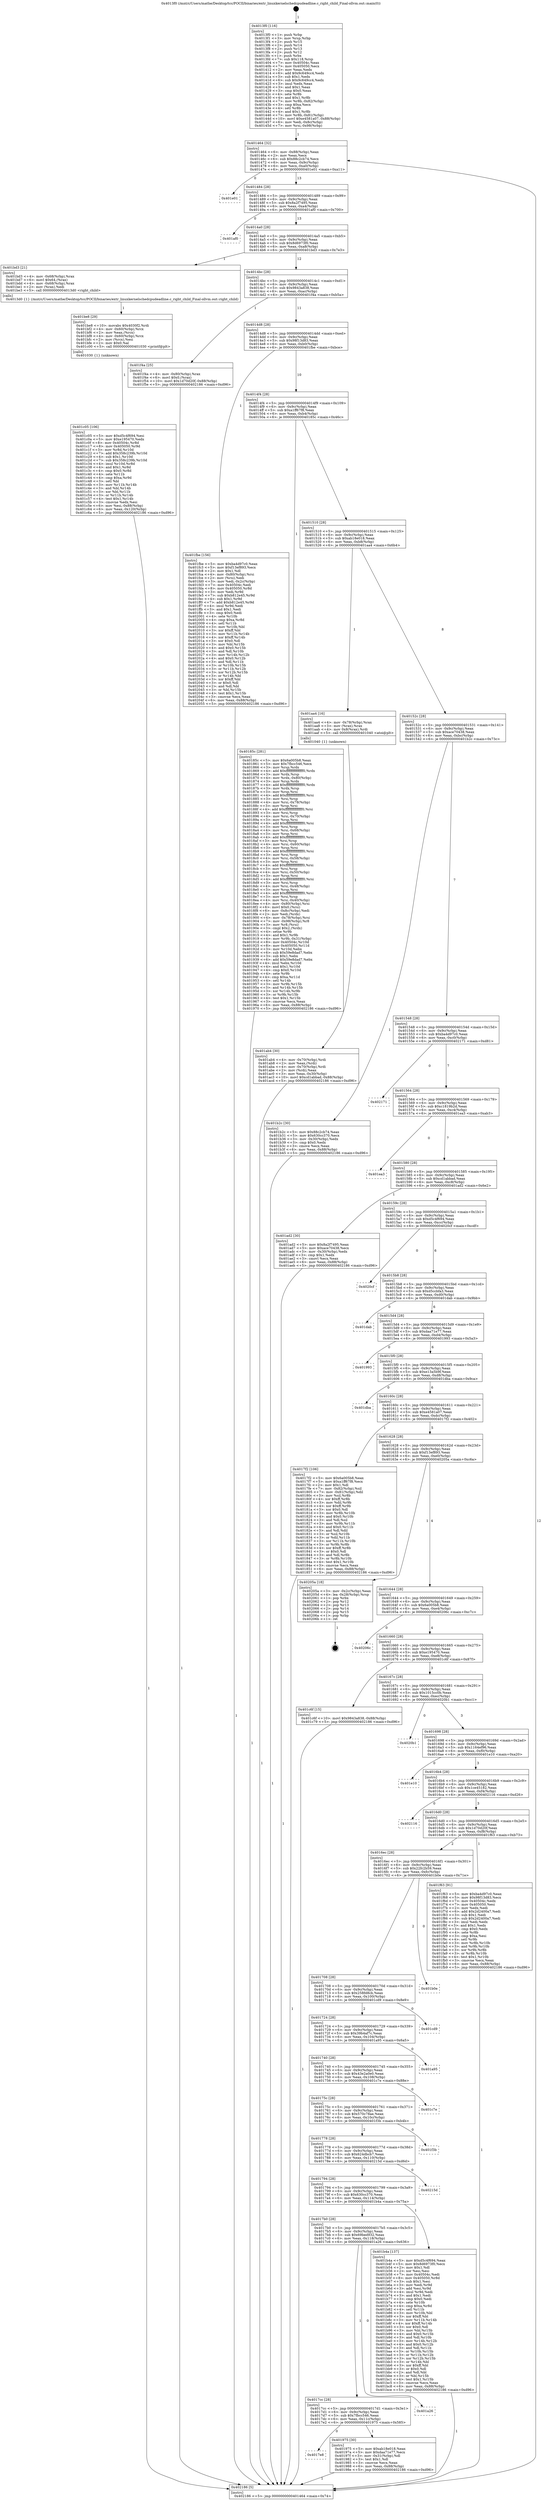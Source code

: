 digraph "0x4013f0" {
  label = "0x4013f0 (/mnt/c/Users/mathe/Desktop/tcc/POCII/binaries/extr_linuxkernelschedcpudeadline.c_right_child_Final-ollvm.out::main(0))"
  labelloc = "t"
  node[shape=record]

  Entry [label="",width=0.3,height=0.3,shape=circle,fillcolor=black,style=filled]
  "0x401464" [label="{
     0x401464 [32]\l
     | [instrs]\l
     &nbsp;&nbsp;0x401464 \<+6\>: mov -0x88(%rbp),%eax\l
     &nbsp;&nbsp;0x40146a \<+2\>: mov %eax,%ecx\l
     &nbsp;&nbsp;0x40146c \<+6\>: sub $0x88c2cb74,%ecx\l
     &nbsp;&nbsp;0x401472 \<+6\>: mov %eax,-0x9c(%rbp)\l
     &nbsp;&nbsp;0x401478 \<+6\>: mov %ecx,-0xa0(%rbp)\l
     &nbsp;&nbsp;0x40147e \<+6\>: je 0000000000401e01 \<main+0xa11\>\l
  }"]
  "0x401e01" [label="{
     0x401e01\l
  }", style=dashed]
  "0x401484" [label="{
     0x401484 [28]\l
     | [instrs]\l
     &nbsp;&nbsp;0x401484 \<+5\>: jmp 0000000000401489 \<main+0x99\>\l
     &nbsp;&nbsp;0x401489 \<+6\>: mov -0x9c(%rbp),%eax\l
     &nbsp;&nbsp;0x40148f \<+5\>: sub $0x8a2f7495,%eax\l
     &nbsp;&nbsp;0x401494 \<+6\>: mov %eax,-0xa4(%rbp)\l
     &nbsp;&nbsp;0x40149a \<+6\>: je 0000000000401af0 \<main+0x700\>\l
  }"]
  Exit [label="",width=0.3,height=0.3,shape=circle,fillcolor=black,style=filled,peripheries=2]
  "0x401af0" [label="{
     0x401af0\l
  }", style=dashed]
  "0x4014a0" [label="{
     0x4014a0 [28]\l
     | [instrs]\l
     &nbsp;&nbsp;0x4014a0 \<+5\>: jmp 00000000004014a5 \<main+0xb5\>\l
     &nbsp;&nbsp;0x4014a5 \<+6\>: mov -0x9c(%rbp),%eax\l
     &nbsp;&nbsp;0x4014ab \<+5\>: sub $0x8d6973f0,%eax\l
     &nbsp;&nbsp;0x4014b0 \<+6\>: mov %eax,-0xa8(%rbp)\l
     &nbsp;&nbsp;0x4014b6 \<+6\>: je 0000000000401bd3 \<main+0x7e3\>\l
  }"]
  "0x401c05" [label="{
     0x401c05 [106]\l
     | [instrs]\l
     &nbsp;&nbsp;0x401c05 \<+5\>: mov $0xd5c4f694,%esi\l
     &nbsp;&nbsp;0x401c0a \<+5\>: mov $0xe195470,%edx\l
     &nbsp;&nbsp;0x401c0f \<+8\>: mov 0x40504c,%r8d\l
     &nbsp;&nbsp;0x401c17 \<+8\>: mov 0x405050,%r9d\l
     &nbsp;&nbsp;0x401c1f \<+3\>: mov %r8d,%r10d\l
     &nbsp;&nbsp;0x401c22 \<+7\>: add $0x358c239b,%r10d\l
     &nbsp;&nbsp;0x401c29 \<+4\>: sub $0x1,%r10d\l
     &nbsp;&nbsp;0x401c2d \<+7\>: sub $0x358c239b,%r10d\l
     &nbsp;&nbsp;0x401c34 \<+4\>: imul %r10d,%r8d\l
     &nbsp;&nbsp;0x401c38 \<+4\>: and $0x1,%r8d\l
     &nbsp;&nbsp;0x401c3c \<+4\>: cmp $0x0,%r8d\l
     &nbsp;&nbsp;0x401c40 \<+4\>: sete %r11b\l
     &nbsp;&nbsp;0x401c44 \<+4\>: cmp $0xa,%r9d\l
     &nbsp;&nbsp;0x401c48 \<+3\>: setl %bl\l
     &nbsp;&nbsp;0x401c4b \<+3\>: mov %r11b,%r14b\l
     &nbsp;&nbsp;0x401c4e \<+3\>: and %bl,%r14b\l
     &nbsp;&nbsp;0x401c51 \<+3\>: xor %bl,%r11b\l
     &nbsp;&nbsp;0x401c54 \<+3\>: or %r11b,%r14b\l
     &nbsp;&nbsp;0x401c57 \<+4\>: test $0x1,%r14b\l
     &nbsp;&nbsp;0x401c5b \<+3\>: cmovne %edx,%esi\l
     &nbsp;&nbsp;0x401c5e \<+6\>: mov %esi,-0x88(%rbp)\l
     &nbsp;&nbsp;0x401c64 \<+6\>: mov %eax,-0x120(%rbp)\l
     &nbsp;&nbsp;0x401c6a \<+5\>: jmp 0000000000402186 \<main+0xd96\>\l
  }"]
  "0x401bd3" [label="{
     0x401bd3 [21]\l
     | [instrs]\l
     &nbsp;&nbsp;0x401bd3 \<+4\>: mov -0x68(%rbp),%rax\l
     &nbsp;&nbsp;0x401bd7 \<+6\>: movl $0x64,(%rax)\l
     &nbsp;&nbsp;0x401bdd \<+4\>: mov -0x68(%rbp),%rax\l
     &nbsp;&nbsp;0x401be1 \<+2\>: mov (%rax),%edi\l
     &nbsp;&nbsp;0x401be3 \<+5\>: call 00000000004013d0 \<right_child\>\l
     | [calls]\l
     &nbsp;&nbsp;0x4013d0 \{1\} (/mnt/c/Users/mathe/Desktop/tcc/POCII/binaries/extr_linuxkernelschedcpudeadline.c_right_child_Final-ollvm.out::right_child)\l
  }"]
  "0x4014bc" [label="{
     0x4014bc [28]\l
     | [instrs]\l
     &nbsp;&nbsp;0x4014bc \<+5\>: jmp 00000000004014c1 \<main+0xd1\>\l
     &nbsp;&nbsp;0x4014c1 \<+6\>: mov -0x9c(%rbp),%eax\l
     &nbsp;&nbsp;0x4014c7 \<+5\>: sub $0x9843a838,%eax\l
     &nbsp;&nbsp;0x4014cc \<+6\>: mov %eax,-0xac(%rbp)\l
     &nbsp;&nbsp;0x4014d2 \<+6\>: je 0000000000401f4a \<main+0xb5a\>\l
  }"]
  "0x401be8" [label="{
     0x401be8 [29]\l
     | [instrs]\l
     &nbsp;&nbsp;0x401be8 \<+10\>: movabs $0x4030f2,%rdi\l
     &nbsp;&nbsp;0x401bf2 \<+4\>: mov -0x60(%rbp),%rcx\l
     &nbsp;&nbsp;0x401bf6 \<+2\>: mov %eax,(%rcx)\l
     &nbsp;&nbsp;0x401bf8 \<+4\>: mov -0x60(%rbp),%rcx\l
     &nbsp;&nbsp;0x401bfc \<+2\>: mov (%rcx),%esi\l
     &nbsp;&nbsp;0x401bfe \<+2\>: mov $0x0,%al\l
     &nbsp;&nbsp;0x401c00 \<+5\>: call 0000000000401030 \<printf@plt\>\l
     | [calls]\l
     &nbsp;&nbsp;0x401030 \{1\} (unknown)\l
  }"]
  "0x401f4a" [label="{
     0x401f4a [25]\l
     | [instrs]\l
     &nbsp;&nbsp;0x401f4a \<+4\>: mov -0x80(%rbp),%rax\l
     &nbsp;&nbsp;0x401f4e \<+6\>: movl $0x0,(%rax)\l
     &nbsp;&nbsp;0x401f54 \<+10\>: movl $0x1d70d20f,-0x88(%rbp)\l
     &nbsp;&nbsp;0x401f5e \<+5\>: jmp 0000000000402186 \<main+0xd96\>\l
  }"]
  "0x4014d8" [label="{
     0x4014d8 [28]\l
     | [instrs]\l
     &nbsp;&nbsp;0x4014d8 \<+5\>: jmp 00000000004014dd \<main+0xed\>\l
     &nbsp;&nbsp;0x4014dd \<+6\>: mov -0x9c(%rbp),%eax\l
     &nbsp;&nbsp;0x4014e3 \<+5\>: sub $0x98f13d83,%eax\l
     &nbsp;&nbsp;0x4014e8 \<+6\>: mov %eax,-0xb0(%rbp)\l
     &nbsp;&nbsp;0x4014ee \<+6\>: je 0000000000401fbe \<main+0xbce\>\l
  }"]
  "0x401ab4" [label="{
     0x401ab4 [30]\l
     | [instrs]\l
     &nbsp;&nbsp;0x401ab4 \<+4\>: mov -0x70(%rbp),%rdi\l
     &nbsp;&nbsp;0x401ab8 \<+2\>: mov %eax,(%rdi)\l
     &nbsp;&nbsp;0x401aba \<+4\>: mov -0x70(%rbp),%rdi\l
     &nbsp;&nbsp;0x401abe \<+2\>: mov (%rdi),%eax\l
     &nbsp;&nbsp;0x401ac0 \<+3\>: mov %eax,-0x30(%rbp)\l
     &nbsp;&nbsp;0x401ac3 \<+10\>: movl $0xcd1abbad,-0x88(%rbp)\l
     &nbsp;&nbsp;0x401acd \<+5\>: jmp 0000000000402186 \<main+0xd96\>\l
  }"]
  "0x401fbe" [label="{
     0x401fbe [156]\l
     | [instrs]\l
     &nbsp;&nbsp;0x401fbe \<+5\>: mov $0xba4d97c0,%eax\l
     &nbsp;&nbsp;0x401fc3 \<+5\>: mov $0xf13ef893,%ecx\l
     &nbsp;&nbsp;0x401fc8 \<+2\>: mov $0x1,%dl\l
     &nbsp;&nbsp;0x401fca \<+4\>: mov -0x80(%rbp),%rsi\l
     &nbsp;&nbsp;0x401fce \<+2\>: mov (%rsi),%edi\l
     &nbsp;&nbsp;0x401fd0 \<+3\>: mov %edi,-0x2c(%rbp)\l
     &nbsp;&nbsp;0x401fd3 \<+7\>: mov 0x40504c,%edi\l
     &nbsp;&nbsp;0x401fda \<+8\>: mov 0x405050,%r8d\l
     &nbsp;&nbsp;0x401fe2 \<+3\>: mov %edi,%r9d\l
     &nbsp;&nbsp;0x401fe5 \<+7\>: sub $0xb812e45,%r9d\l
     &nbsp;&nbsp;0x401fec \<+4\>: sub $0x1,%r9d\l
     &nbsp;&nbsp;0x401ff0 \<+7\>: add $0xb812e45,%r9d\l
     &nbsp;&nbsp;0x401ff7 \<+4\>: imul %r9d,%edi\l
     &nbsp;&nbsp;0x401ffb \<+3\>: and $0x1,%edi\l
     &nbsp;&nbsp;0x401ffe \<+3\>: cmp $0x0,%edi\l
     &nbsp;&nbsp;0x402001 \<+4\>: sete %r10b\l
     &nbsp;&nbsp;0x402005 \<+4\>: cmp $0xa,%r8d\l
     &nbsp;&nbsp;0x402009 \<+4\>: setl %r11b\l
     &nbsp;&nbsp;0x40200d \<+3\>: mov %r10b,%bl\l
     &nbsp;&nbsp;0x402010 \<+3\>: xor $0xff,%bl\l
     &nbsp;&nbsp;0x402013 \<+3\>: mov %r11b,%r14b\l
     &nbsp;&nbsp;0x402016 \<+4\>: xor $0xff,%r14b\l
     &nbsp;&nbsp;0x40201a \<+3\>: xor $0x0,%dl\l
     &nbsp;&nbsp;0x40201d \<+3\>: mov %bl,%r15b\l
     &nbsp;&nbsp;0x402020 \<+4\>: and $0x0,%r15b\l
     &nbsp;&nbsp;0x402024 \<+3\>: and %dl,%r10b\l
     &nbsp;&nbsp;0x402027 \<+3\>: mov %r14b,%r12b\l
     &nbsp;&nbsp;0x40202a \<+4\>: and $0x0,%r12b\l
     &nbsp;&nbsp;0x40202e \<+3\>: and %dl,%r11b\l
     &nbsp;&nbsp;0x402031 \<+3\>: or %r10b,%r15b\l
     &nbsp;&nbsp;0x402034 \<+3\>: or %r11b,%r12b\l
     &nbsp;&nbsp;0x402037 \<+3\>: xor %r12b,%r15b\l
     &nbsp;&nbsp;0x40203a \<+3\>: or %r14b,%bl\l
     &nbsp;&nbsp;0x40203d \<+3\>: xor $0xff,%bl\l
     &nbsp;&nbsp;0x402040 \<+3\>: or $0x0,%dl\l
     &nbsp;&nbsp;0x402043 \<+2\>: and %dl,%bl\l
     &nbsp;&nbsp;0x402045 \<+3\>: or %bl,%r15b\l
     &nbsp;&nbsp;0x402048 \<+4\>: test $0x1,%r15b\l
     &nbsp;&nbsp;0x40204c \<+3\>: cmovne %ecx,%eax\l
     &nbsp;&nbsp;0x40204f \<+6\>: mov %eax,-0x88(%rbp)\l
     &nbsp;&nbsp;0x402055 \<+5\>: jmp 0000000000402186 \<main+0xd96\>\l
  }"]
  "0x4014f4" [label="{
     0x4014f4 [28]\l
     | [instrs]\l
     &nbsp;&nbsp;0x4014f4 \<+5\>: jmp 00000000004014f9 \<main+0x109\>\l
     &nbsp;&nbsp;0x4014f9 \<+6\>: mov -0x9c(%rbp),%eax\l
     &nbsp;&nbsp;0x4014ff \<+5\>: sub $0xa1ff67f8,%eax\l
     &nbsp;&nbsp;0x401504 \<+6\>: mov %eax,-0xb4(%rbp)\l
     &nbsp;&nbsp;0x40150a \<+6\>: je 000000000040185c \<main+0x46c\>\l
  }"]
  "0x4017e8" [label="{
     0x4017e8\l
  }", style=dashed]
  "0x40185c" [label="{
     0x40185c [281]\l
     | [instrs]\l
     &nbsp;&nbsp;0x40185c \<+5\>: mov $0x6a005b8,%eax\l
     &nbsp;&nbsp;0x401861 \<+5\>: mov $0x7fbcc546,%ecx\l
     &nbsp;&nbsp;0x401866 \<+3\>: mov %rsp,%rdx\l
     &nbsp;&nbsp;0x401869 \<+4\>: add $0xfffffffffffffff0,%rdx\l
     &nbsp;&nbsp;0x40186d \<+3\>: mov %rdx,%rsp\l
     &nbsp;&nbsp;0x401870 \<+4\>: mov %rdx,-0x80(%rbp)\l
     &nbsp;&nbsp;0x401874 \<+3\>: mov %rsp,%rdx\l
     &nbsp;&nbsp;0x401877 \<+4\>: add $0xfffffffffffffff0,%rdx\l
     &nbsp;&nbsp;0x40187b \<+3\>: mov %rdx,%rsp\l
     &nbsp;&nbsp;0x40187e \<+3\>: mov %rsp,%rsi\l
     &nbsp;&nbsp;0x401881 \<+4\>: add $0xfffffffffffffff0,%rsi\l
     &nbsp;&nbsp;0x401885 \<+3\>: mov %rsi,%rsp\l
     &nbsp;&nbsp;0x401888 \<+4\>: mov %rsi,-0x78(%rbp)\l
     &nbsp;&nbsp;0x40188c \<+3\>: mov %rsp,%rsi\l
     &nbsp;&nbsp;0x40188f \<+4\>: add $0xfffffffffffffff0,%rsi\l
     &nbsp;&nbsp;0x401893 \<+3\>: mov %rsi,%rsp\l
     &nbsp;&nbsp;0x401896 \<+4\>: mov %rsi,-0x70(%rbp)\l
     &nbsp;&nbsp;0x40189a \<+3\>: mov %rsp,%rsi\l
     &nbsp;&nbsp;0x40189d \<+4\>: add $0xfffffffffffffff0,%rsi\l
     &nbsp;&nbsp;0x4018a1 \<+3\>: mov %rsi,%rsp\l
     &nbsp;&nbsp;0x4018a4 \<+4\>: mov %rsi,-0x68(%rbp)\l
     &nbsp;&nbsp;0x4018a8 \<+3\>: mov %rsp,%rsi\l
     &nbsp;&nbsp;0x4018ab \<+4\>: add $0xfffffffffffffff0,%rsi\l
     &nbsp;&nbsp;0x4018af \<+3\>: mov %rsi,%rsp\l
     &nbsp;&nbsp;0x4018b2 \<+4\>: mov %rsi,-0x60(%rbp)\l
     &nbsp;&nbsp;0x4018b6 \<+3\>: mov %rsp,%rsi\l
     &nbsp;&nbsp;0x4018b9 \<+4\>: add $0xfffffffffffffff0,%rsi\l
     &nbsp;&nbsp;0x4018bd \<+3\>: mov %rsi,%rsp\l
     &nbsp;&nbsp;0x4018c0 \<+4\>: mov %rsi,-0x58(%rbp)\l
     &nbsp;&nbsp;0x4018c4 \<+3\>: mov %rsp,%rsi\l
     &nbsp;&nbsp;0x4018c7 \<+4\>: add $0xfffffffffffffff0,%rsi\l
     &nbsp;&nbsp;0x4018cb \<+3\>: mov %rsi,%rsp\l
     &nbsp;&nbsp;0x4018ce \<+4\>: mov %rsi,-0x50(%rbp)\l
     &nbsp;&nbsp;0x4018d2 \<+3\>: mov %rsp,%rsi\l
     &nbsp;&nbsp;0x4018d5 \<+4\>: add $0xfffffffffffffff0,%rsi\l
     &nbsp;&nbsp;0x4018d9 \<+3\>: mov %rsi,%rsp\l
     &nbsp;&nbsp;0x4018dc \<+4\>: mov %rsi,-0x48(%rbp)\l
     &nbsp;&nbsp;0x4018e0 \<+3\>: mov %rsp,%rsi\l
     &nbsp;&nbsp;0x4018e3 \<+4\>: add $0xfffffffffffffff0,%rsi\l
     &nbsp;&nbsp;0x4018e7 \<+3\>: mov %rsi,%rsp\l
     &nbsp;&nbsp;0x4018ea \<+4\>: mov %rsi,-0x40(%rbp)\l
     &nbsp;&nbsp;0x4018ee \<+4\>: mov -0x80(%rbp),%rsi\l
     &nbsp;&nbsp;0x4018f2 \<+6\>: movl $0x0,(%rsi)\l
     &nbsp;&nbsp;0x4018f8 \<+6\>: mov -0x8c(%rbp),%edi\l
     &nbsp;&nbsp;0x4018fe \<+2\>: mov %edi,(%rdx)\l
     &nbsp;&nbsp;0x401900 \<+4\>: mov -0x78(%rbp),%rsi\l
     &nbsp;&nbsp;0x401904 \<+7\>: mov -0x98(%rbp),%r8\l
     &nbsp;&nbsp;0x40190b \<+3\>: mov %r8,(%rsi)\l
     &nbsp;&nbsp;0x40190e \<+3\>: cmpl $0x2,(%rdx)\l
     &nbsp;&nbsp;0x401911 \<+4\>: setne %r9b\l
     &nbsp;&nbsp;0x401915 \<+4\>: and $0x1,%r9b\l
     &nbsp;&nbsp;0x401919 \<+4\>: mov %r9b,-0x31(%rbp)\l
     &nbsp;&nbsp;0x40191d \<+8\>: mov 0x40504c,%r10d\l
     &nbsp;&nbsp;0x401925 \<+8\>: mov 0x405050,%r11d\l
     &nbsp;&nbsp;0x40192d \<+3\>: mov %r10d,%ebx\l
     &nbsp;&nbsp;0x401930 \<+6\>: sub $0x59e8dad7,%ebx\l
     &nbsp;&nbsp;0x401936 \<+3\>: sub $0x1,%ebx\l
     &nbsp;&nbsp;0x401939 \<+6\>: add $0x59e8dad7,%ebx\l
     &nbsp;&nbsp;0x40193f \<+4\>: imul %ebx,%r10d\l
     &nbsp;&nbsp;0x401943 \<+4\>: and $0x1,%r10d\l
     &nbsp;&nbsp;0x401947 \<+4\>: cmp $0x0,%r10d\l
     &nbsp;&nbsp;0x40194b \<+4\>: sete %r9b\l
     &nbsp;&nbsp;0x40194f \<+4\>: cmp $0xa,%r11d\l
     &nbsp;&nbsp;0x401953 \<+4\>: setl %r14b\l
     &nbsp;&nbsp;0x401957 \<+3\>: mov %r9b,%r15b\l
     &nbsp;&nbsp;0x40195a \<+3\>: and %r14b,%r15b\l
     &nbsp;&nbsp;0x40195d \<+3\>: xor %r14b,%r9b\l
     &nbsp;&nbsp;0x401960 \<+3\>: or %r9b,%r15b\l
     &nbsp;&nbsp;0x401963 \<+4\>: test $0x1,%r15b\l
     &nbsp;&nbsp;0x401967 \<+3\>: cmovne %ecx,%eax\l
     &nbsp;&nbsp;0x40196a \<+6\>: mov %eax,-0x88(%rbp)\l
     &nbsp;&nbsp;0x401970 \<+5\>: jmp 0000000000402186 \<main+0xd96\>\l
  }"]
  "0x401510" [label="{
     0x401510 [28]\l
     | [instrs]\l
     &nbsp;&nbsp;0x401510 \<+5\>: jmp 0000000000401515 \<main+0x125\>\l
     &nbsp;&nbsp;0x401515 \<+6\>: mov -0x9c(%rbp),%eax\l
     &nbsp;&nbsp;0x40151b \<+5\>: sub $0xab18e018,%eax\l
     &nbsp;&nbsp;0x401520 \<+6\>: mov %eax,-0xb8(%rbp)\l
     &nbsp;&nbsp;0x401526 \<+6\>: je 0000000000401aa4 \<main+0x6b4\>\l
  }"]
  "0x401975" [label="{
     0x401975 [30]\l
     | [instrs]\l
     &nbsp;&nbsp;0x401975 \<+5\>: mov $0xab18e018,%eax\l
     &nbsp;&nbsp;0x40197a \<+5\>: mov $0xdaa71e77,%ecx\l
     &nbsp;&nbsp;0x40197f \<+3\>: mov -0x31(%rbp),%dl\l
     &nbsp;&nbsp;0x401982 \<+3\>: test $0x1,%dl\l
     &nbsp;&nbsp;0x401985 \<+3\>: cmovne %ecx,%eax\l
     &nbsp;&nbsp;0x401988 \<+6\>: mov %eax,-0x88(%rbp)\l
     &nbsp;&nbsp;0x40198e \<+5\>: jmp 0000000000402186 \<main+0xd96\>\l
  }"]
  "0x401aa4" [label="{
     0x401aa4 [16]\l
     | [instrs]\l
     &nbsp;&nbsp;0x401aa4 \<+4\>: mov -0x78(%rbp),%rax\l
     &nbsp;&nbsp;0x401aa8 \<+3\>: mov (%rax),%rax\l
     &nbsp;&nbsp;0x401aab \<+4\>: mov 0x8(%rax),%rdi\l
     &nbsp;&nbsp;0x401aaf \<+5\>: call 0000000000401040 \<atoi@plt\>\l
     | [calls]\l
     &nbsp;&nbsp;0x401040 \{1\} (unknown)\l
  }"]
  "0x40152c" [label="{
     0x40152c [28]\l
     | [instrs]\l
     &nbsp;&nbsp;0x40152c \<+5\>: jmp 0000000000401531 \<main+0x141\>\l
     &nbsp;&nbsp;0x401531 \<+6\>: mov -0x9c(%rbp),%eax\l
     &nbsp;&nbsp;0x401537 \<+5\>: sub $0xace70438,%eax\l
     &nbsp;&nbsp;0x40153c \<+6\>: mov %eax,-0xbc(%rbp)\l
     &nbsp;&nbsp;0x401542 \<+6\>: je 0000000000401b2c \<main+0x73c\>\l
  }"]
  "0x4017cc" [label="{
     0x4017cc [28]\l
     | [instrs]\l
     &nbsp;&nbsp;0x4017cc \<+5\>: jmp 00000000004017d1 \<main+0x3e1\>\l
     &nbsp;&nbsp;0x4017d1 \<+6\>: mov -0x9c(%rbp),%eax\l
     &nbsp;&nbsp;0x4017d7 \<+5\>: sub $0x7fbcc546,%eax\l
     &nbsp;&nbsp;0x4017dc \<+6\>: mov %eax,-0x11c(%rbp)\l
     &nbsp;&nbsp;0x4017e2 \<+6\>: je 0000000000401975 \<main+0x585\>\l
  }"]
  "0x401b2c" [label="{
     0x401b2c [30]\l
     | [instrs]\l
     &nbsp;&nbsp;0x401b2c \<+5\>: mov $0x88c2cb74,%eax\l
     &nbsp;&nbsp;0x401b31 \<+5\>: mov $0x630cc370,%ecx\l
     &nbsp;&nbsp;0x401b36 \<+3\>: mov -0x30(%rbp),%edx\l
     &nbsp;&nbsp;0x401b39 \<+3\>: cmp $0x0,%edx\l
     &nbsp;&nbsp;0x401b3c \<+3\>: cmove %ecx,%eax\l
     &nbsp;&nbsp;0x401b3f \<+6\>: mov %eax,-0x88(%rbp)\l
     &nbsp;&nbsp;0x401b45 \<+5\>: jmp 0000000000402186 \<main+0xd96\>\l
  }"]
  "0x401548" [label="{
     0x401548 [28]\l
     | [instrs]\l
     &nbsp;&nbsp;0x401548 \<+5\>: jmp 000000000040154d \<main+0x15d\>\l
     &nbsp;&nbsp;0x40154d \<+6\>: mov -0x9c(%rbp),%eax\l
     &nbsp;&nbsp;0x401553 \<+5\>: sub $0xba4d97c0,%eax\l
     &nbsp;&nbsp;0x401558 \<+6\>: mov %eax,-0xc0(%rbp)\l
     &nbsp;&nbsp;0x40155e \<+6\>: je 0000000000402171 \<main+0xd81\>\l
  }"]
  "0x401a26" [label="{
     0x401a26\l
  }", style=dashed]
  "0x402171" [label="{
     0x402171\l
  }", style=dashed]
  "0x401564" [label="{
     0x401564 [28]\l
     | [instrs]\l
     &nbsp;&nbsp;0x401564 \<+5\>: jmp 0000000000401569 \<main+0x179\>\l
     &nbsp;&nbsp;0x401569 \<+6\>: mov -0x9c(%rbp),%eax\l
     &nbsp;&nbsp;0x40156f \<+5\>: sub $0xc1819b2d,%eax\l
     &nbsp;&nbsp;0x401574 \<+6\>: mov %eax,-0xc4(%rbp)\l
     &nbsp;&nbsp;0x40157a \<+6\>: je 0000000000401ea3 \<main+0xab3\>\l
  }"]
  "0x4017b0" [label="{
     0x4017b0 [28]\l
     | [instrs]\l
     &nbsp;&nbsp;0x4017b0 \<+5\>: jmp 00000000004017b5 \<main+0x3c5\>\l
     &nbsp;&nbsp;0x4017b5 \<+6\>: mov -0x9c(%rbp),%eax\l
     &nbsp;&nbsp;0x4017bb \<+5\>: sub $0x69bed932,%eax\l
     &nbsp;&nbsp;0x4017c0 \<+6\>: mov %eax,-0x118(%rbp)\l
     &nbsp;&nbsp;0x4017c6 \<+6\>: je 0000000000401a26 \<main+0x636\>\l
  }"]
  "0x401ea3" [label="{
     0x401ea3\l
  }", style=dashed]
  "0x401580" [label="{
     0x401580 [28]\l
     | [instrs]\l
     &nbsp;&nbsp;0x401580 \<+5\>: jmp 0000000000401585 \<main+0x195\>\l
     &nbsp;&nbsp;0x401585 \<+6\>: mov -0x9c(%rbp),%eax\l
     &nbsp;&nbsp;0x40158b \<+5\>: sub $0xcd1abbad,%eax\l
     &nbsp;&nbsp;0x401590 \<+6\>: mov %eax,-0xc8(%rbp)\l
     &nbsp;&nbsp;0x401596 \<+6\>: je 0000000000401ad2 \<main+0x6e2\>\l
  }"]
  "0x401b4a" [label="{
     0x401b4a [137]\l
     | [instrs]\l
     &nbsp;&nbsp;0x401b4a \<+5\>: mov $0xd5c4f694,%eax\l
     &nbsp;&nbsp;0x401b4f \<+5\>: mov $0x8d6973f0,%ecx\l
     &nbsp;&nbsp;0x401b54 \<+2\>: mov $0x1,%dl\l
     &nbsp;&nbsp;0x401b56 \<+2\>: xor %esi,%esi\l
     &nbsp;&nbsp;0x401b58 \<+7\>: mov 0x40504c,%edi\l
     &nbsp;&nbsp;0x401b5f \<+8\>: mov 0x405050,%r8d\l
     &nbsp;&nbsp;0x401b67 \<+3\>: sub $0x1,%esi\l
     &nbsp;&nbsp;0x401b6a \<+3\>: mov %edi,%r9d\l
     &nbsp;&nbsp;0x401b6d \<+3\>: add %esi,%r9d\l
     &nbsp;&nbsp;0x401b70 \<+4\>: imul %r9d,%edi\l
     &nbsp;&nbsp;0x401b74 \<+3\>: and $0x1,%edi\l
     &nbsp;&nbsp;0x401b77 \<+3\>: cmp $0x0,%edi\l
     &nbsp;&nbsp;0x401b7a \<+4\>: sete %r10b\l
     &nbsp;&nbsp;0x401b7e \<+4\>: cmp $0xa,%r8d\l
     &nbsp;&nbsp;0x401b82 \<+4\>: setl %r11b\l
     &nbsp;&nbsp;0x401b86 \<+3\>: mov %r10b,%bl\l
     &nbsp;&nbsp;0x401b89 \<+3\>: xor $0xff,%bl\l
     &nbsp;&nbsp;0x401b8c \<+3\>: mov %r11b,%r14b\l
     &nbsp;&nbsp;0x401b8f \<+4\>: xor $0xff,%r14b\l
     &nbsp;&nbsp;0x401b93 \<+3\>: xor $0x0,%dl\l
     &nbsp;&nbsp;0x401b96 \<+3\>: mov %bl,%r15b\l
     &nbsp;&nbsp;0x401b99 \<+4\>: and $0x0,%r15b\l
     &nbsp;&nbsp;0x401b9d \<+3\>: and %dl,%r10b\l
     &nbsp;&nbsp;0x401ba0 \<+3\>: mov %r14b,%r12b\l
     &nbsp;&nbsp;0x401ba3 \<+4\>: and $0x0,%r12b\l
     &nbsp;&nbsp;0x401ba7 \<+3\>: and %dl,%r11b\l
     &nbsp;&nbsp;0x401baa \<+3\>: or %r10b,%r15b\l
     &nbsp;&nbsp;0x401bad \<+3\>: or %r11b,%r12b\l
     &nbsp;&nbsp;0x401bb0 \<+3\>: xor %r12b,%r15b\l
     &nbsp;&nbsp;0x401bb3 \<+3\>: or %r14b,%bl\l
     &nbsp;&nbsp;0x401bb6 \<+3\>: xor $0xff,%bl\l
     &nbsp;&nbsp;0x401bb9 \<+3\>: or $0x0,%dl\l
     &nbsp;&nbsp;0x401bbc \<+2\>: and %dl,%bl\l
     &nbsp;&nbsp;0x401bbe \<+3\>: or %bl,%r15b\l
     &nbsp;&nbsp;0x401bc1 \<+4\>: test $0x1,%r15b\l
     &nbsp;&nbsp;0x401bc5 \<+3\>: cmovne %ecx,%eax\l
     &nbsp;&nbsp;0x401bc8 \<+6\>: mov %eax,-0x88(%rbp)\l
     &nbsp;&nbsp;0x401bce \<+5\>: jmp 0000000000402186 \<main+0xd96\>\l
  }"]
  "0x401ad2" [label="{
     0x401ad2 [30]\l
     | [instrs]\l
     &nbsp;&nbsp;0x401ad2 \<+5\>: mov $0x8a2f7495,%eax\l
     &nbsp;&nbsp;0x401ad7 \<+5\>: mov $0xace70438,%ecx\l
     &nbsp;&nbsp;0x401adc \<+3\>: mov -0x30(%rbp),%edx\l
     &nbsp;&nbsp;0x401adf \<+3\>: cmp $0x1,%edx\l
     &nbsp;&nbsp;0x401ae2 \<+3\>: cmovl %ecx,%eax\l
     &nbsp;&nbsp;0x401ae5 \<+6\>: mov %eax,-0x88(%rbp)\l
     &nbsp;&nbsp;0x401aeb \<+5\>: jmp 0000000000402186 \<main+0xd96\>\l
  }"]
  "0x40159c" [label="{
     0x40159c [28]\l
     | [instrs]\l
     &nbsp;&nbsp;0x40159c \<+5\>: jmp 00000000004015a1 \<main+0x1b1\>\l
     &nbsp;&nbsp;0x4015a1 \<+6\>: mov -0x9c(%rbp),%eax\l
     &nbsp;&nbsp;0x4015a7 \<+5\>: sub $0xd5c4f694,%eax\l
     &nbsp;&nbsp;0x4015ac \<+6\>: mov %eax,-0xcc(%rbp)\l
     &nbsp;&nbsp;0x4015b2 \<+6\>: je 00000000004020cf \<main+0xcdf\>\l
  }"]
  "0x401794" [label="{
     0x401794 [28]\l
     | [instrs]\l
     &nbsp;&nbsp;0x401794 \<+5\>: jmp 0000000000401799 \<main+0x3a9\>\l
     &nbsp;&nbsp;0x401799 \<+6\>: mov -0x9c(%rbp),%eax\l
     &nbsp;&nbsp;0x40179f \<+5\>: sub $0x630cc370,%eax\l
     &nbsp;&nbsp;0x4017a4 \<+6\>: mov %eax,-0x114(%rbp)\l
     &nbsp;&nbsp;0x4017aa \<+6\>: je 0000000000401b4a \<main+0x75a\>\l
  }"]
  "0x4020cf" [label="{
     0x4020cf\l
  }", style=dashed]
  "0x4015b8" [label="{
     0x4015b8 [28]\l
     | [instrs]\l
     &nbsp;&nbsp;0x4015b8 \<+5\>: jmp 00000000004015bd \<main+0x1cd\>\l
     &nbsp;&nbsp;0x4015bd \<+6\>: mov -0x9c(%rbp),%eax\l
     &nbsp;&nbsp;0x4015c3 \<+5\>: sub $0xd5ccbfa3,%eax\l
     &nbsp;&nbsp;0x4015c8 \<+6\>: mov %eax,-0xd0(%rbp)\l
     &nbsp;&nbsp;0x4015ce \<+6\>: je 0000000000401dab \<main+0x9bb\>\l
  }"]
  "0x40215d" [label="{
     0x40215d\l
  }", style=dashed]
  "0x401dab" [label="{
     0x401dab\l
  }", style=dashed]
  "0x4015d4" [label="{
     0x4015d4 [28]\l
     | [instrs]\l
     &nbsp;&nbsp;0x4015d4 \<+5\>: jmp 00000000004015d9 \<main+0x1e9\>\l
     &nbsp;&nbsp;0x4015d9 \<+6\>: mov -0x9c(%rbp),%eax\l
     &nbsp;&nbsp;0x4015df \<+5\>: sub $0xdaa71e77,%eax\l
     &nbsp;&nbsp;0x4015e4 \<+6\>: mov %eax,-0xd4(%rbp)\l
     &nbsp;&nbsp;0x4015ea \<+6\>: je 0000000000401993 \<main+0x5a3\>\l
  }"]
  "0x401778" [label="{
     0x401778 [28]\l
     | [instrs]\l
     &nbsp;&nbsp;0x401778 \<+5\>: jmp 000000000040177d \<main+0x38d\>\l
     &nbsp;&nbsp;0x40177d \<+6\>: mov -0x9c(%rbp),%eax\l
     &nbsp;&nbsp;0x401783 \<+5\>: sub $0x624dbcb7,%eax\l
     &nbsp;&nbsp;0x401788 \<+6\>: mov %eax,-0x110(%rbp)\l
     &nbsp;&nbsp;0x40178e \<+6\>: je 000000000040215d \<main+0xd6d\>\l
  }"]
  "0x401993" [label="{
     0x401993\l
  }", style=dashed]
  "0x4015f0" [label="{
     0x4015f0 [28]\l
     | [instrs]\l
     &nbsp;&nbsp;0x4015f0 \<+5\>: jmp 00000000004015f5 \<main+0x205\>\l
     &nbsp;&nbsp;0x4015f5 \<+6\>: mov -0x9c(%rbp),%eax\l
     &nbsp;&nbsp;0x4015fb \<+5\>: sub $0xe13a5b9f,%eax\l
     &nbsp;&nbsp;0x401600 \<+6\>: mov %eax,-0xd8(%rbp)\l
     &nbsp;&nbsp;0x401606 \<+6\>: je 0000000000401dba \<main+0x9ca\>\l
  }"]
  "0x401f3b" [label="{
     0x401f3b\l
  }", style=dashed]
  "0x401dba" [label="{
     0x401dba\l
  }", style=dashed]
  "0x40160c" [label="{
     0x40160c [28]\l
     | [instrs]\l
     &nbsp;&nbsp;0x40160c \<+5\>: jmp 0000000000401611 \<main+0x221\>\l
     &nbsp;&nbsp;0x401611 \<+6\>: mov -0x9c(%rbp),%eax\l
     &nbsp;&nbsp;0x401617 \<+5\>: sub $0xe4581a07,%eax\l
     &nbsp;&nbsp;0x40161c \<+6\>: mov %eax,-0xdc(%rbp)\l
     &nbsp;&nbsp;0x401622 \<+6\>: je 00000000004017f2 \<main+0x402\>\l
  }"]
  "0x40175c" [label="{
     0x40175c [28]\l
     | [instrs]\l
     &nbsp;&nbsp;0x40175c \<+5\>: jmp 0000000000401761 \<main+0x371\>\l
     &nbsp;&nbsp;0x401761 \<+6\>: mov -0x9c(%rbp),%eax\l
     &nbsp;&nbsp;0x401767 \<+5\>: sub $0x570c78ae,%eax\l
     &nbsp;&nbsp;0x40176c \<+6\>: mov %eax,-0x10c(%rbp)\l
     &nbsp;&nbsp;0x401772 \<+6\>: je 0000000000401f3b \<main+0xb4b\>\l
  }"]
  "0x4017f2" [label="{
     0x4017f2 [106]\l
     | [instrs]\l
     &nbsp;&nbsp;0x4017f2 \<+5\>: mov $0x6a005b8,%eax\l
     &nbsp;&nbsp;0x4017f7 \<+5\>: mov $0xa1ff67f8,%ecx\l
     &nbsp;&nbsp;0x4017fc \<+2\>: mov $0x1,%dl\l
     &nbsp;&nbsp;0x4017fe \<+7\>: mov -0x82(%rbp),%sil\l
     &nbsp;&nbsp;0x401805 \<+7\>: mov -0x81(%rbp),%dil\l
     &nbsp;&nbsp;0x40180c \<+3\>: mov %sil,%r8b\l
     &nbsp;&nbsp;0x40180f \<+4\>: xor $0xff,%r8b\l
     &nbsp;&nbsp;0x401813 \<+3\>: mov %dil,%r9b\l
     &nbsp;&nbsp;0x401816 \<+4\>: xor $0xff,%r9b\l
     &nbsp;&nbsp;0x40181a \<+3\>: xor $0x0,%dl\l
     &nbsp;&nbsp;0x40181d \<+3\>: mov %r8b,%r10b\l
     &nbsp;&nbsp;0x401820 \<+4\>: and $0x0,%r10b\l
     &nbsp;&nbsp;0x401824 \<+3\>: and %dl,%sil\l
     &nbsp;&nbsp;0x401827 \<+3\>: mov %r9b,%r11b\l
     &nbsp;&nbsp;0x40182a \<+4\>: and $0x0,%r11b\l
     &nbsp;&nbsp;0x40182e \<+3\>: and %dl,%dil\l
     &nbsp;&nbsp;0x401831 \<+3\>: or %sil,%r10b\l
     &nbsp;&nbsp;0x401834 \<+3\>: or %dil,%r11b\l
     &nbsp;&nbsp;0x401837 \<+3\>: xor %r11b,%r10b\l
     &nbsp;&nbsp;0x40183a \<+3\>: or %r9b,%r8b\l
     &nbsp;&nbsp;0x40183d \<+4\>: xor $0xff,%r8b\l
     &nbsp;&nbsp;0x401841 \<+3\>: or $0x0,%dl\l
     &nbsp;&nbsp;0x401844 \<+3\>: and %dl,%r8b\l
     &nbsp;&nbsp;0x401847 \<+3\>: or %r8b,%r10b\l
     &nbsp;&nbsp;0x40184a \<+4\>: test $0x1,%r10b\l
     &nbsp;&nbsp;0x40184e \<+3\>: cmovne %ecx,%eax\l
     &nbsp;&nbsp;0x401851 \<+6\>: mov %eax,-0x88(%rbp)\l
     &nbsp;&nbsp;0x401857 \<+5\>: jmp 0000000000402186 \<main+0xd96\>\l
  }"]
  "0x401628" [label="{
     0x401628 [28]\l
     | [instrs]\l
     &nbsp;&nbsp;0x401628 \<+5\>: jmp 000000000040162d \<main+0x23d\>\l
     &nbsp;&nbsp;0x40162d \<+6\>: mov -0x9c(%rbp),%eax\l
     &nbsp;&nbsp;0x401633 \<+5\>: sub $0xf13ef893,%eax\l
     &nbsp;&nbsp;0x401638 \<+6\>: mov %eax,-0xe0(%rbp)\l
     &nbsp;&nbsp;0x40163e \<+6\>: je 000000000040205a \<main+0xc6a\>\l
  }"]
  "0x402186" [label="{
     0x402186 [5]\l
     | [instrs]\l
     &nbsp;&nbsp;0x402186 \<+5\>: jmp 0000000000401464 \<main+0x74\>\l
  }"]
  "0x4013f0" [label="{
     0x4013f0 [116]\l
     | [instrs]\l
     &nbsp;&nbsp;0x4013f0 \<+1\>: push %rbp\l
     &nbsp;&nbsp;0x4013f1 \<+3\>: mov %rsp,%rbp\l
     &nbsp;&nbsp;0x4013f4 \<+2\>: push %r15\l
     &nbsp;&nbsp;0x4013f6 \<+2\>: push %r14\l
     &nbsp;&nbsp;0x4013f8 \<+2\>: push %r13\l
     &nbsp;&nbsp;0x4013fa \<+2\>: push %r12\l
     &nbsp;&nbsp;0x4013fc \<+1\>: push %rbx\l
     &nbsp;&nbsp;0x4013fd \<+7\>: sub $0x118,%rsp\l
     &nbsp;&nbsp;0x401404 \<+7\>: mov 0x40504c,%eax\l
     &nbsp;&nbsp;0x40140b \<+7\>: mov 0x405050,%ecx\l
     &nbsp;&nbsp;0x401412 \<+2\>: mov %eax,%edx\l
     &nbsp;&nbsp;0x401414 \<+6\>: add $0x9c649cc4,%edx\l
     &nbsp;&nbsp;0x40141a \<+3\>: sub $0x1,%edx\l
     &nbsp;&nbsp;0x40141d \<+6\>: sub $0x9c649cc4,%edx\l
     &nbsp;&nbsp;0x401423 \<+3\>: imul %edx,%eax\l
     &nbsp;&nbsp;0x401426 \<+3\>: and $0x1,%eax\l
     &nbsp;&nbsp;0x401429 \<+3\>: cmp $0x0,%eax\l
     &nbsp;&nbsp;0x40142c \<+4\>: sete %r8b\l
     &nbsp;&nbsp;0x401430 \<+4\>: and $0x1,%r8b\l
     &nbsp;&nbsp;0x401434 \<+7\>: mov %r8b,-0x82(%rbp)\l
     &nbsp;&nbsp;0x40143b \<+3\>: cmp $0xa,%ecx\l
     &nbsp;&nbsp;0x40143e \<+4\>: setl %r8b\l
     &nbsp;&nbsp;0x401442 \<+4\>: and $0x1,%r8b\l
     &nbsp;&nbsp;0x401446 \<+7\>: mov %r8b,-0x81(%rbp)\l
     &nbsp;&nbsp;0x40144d \<+10\>: movl $0xe4581a07,-0x88(%rbp)\l
     &nbsp;&nbsp;0x401457 \<+6\>: mov %edi,-0x8c(%rbp)\l
     &nbsp;&nbsp;0x40145d \<+7\>: mov %rsi,-0x98(%rbp)\l
  }"]
  "0x401c7e" [label="{
     0x401c7e\l
  }", style=dashed]
  "0x401740" [label="{
     0x401740 [28]\l
     | [instrs]\l
     &nbsp;&nbsp;0x401740 \<+5\>: jmp 0000000000401745 \<main+0x355\>\l
     &nbsp;&nbsp;0x401745 \<+6\>: mov -0x9c(%rbp),%eax\l
     &nbsp;&nbsp;0x40174b \<+5\>: sub $0x43e2a0e0,%eax\l
     &nbsp;&nbsp;0x401750 \<+6\>: mov %eax,-0x108(%rbp)\l
     &nbsp;&nbsp;0x401756 \<+6\>: je 0000000000401c7e \<main+0x88e\>\l
  }"]
  "0x40205a" [label="{
     0x40205a [18]\l
     | [instrs]\l
     &nbsp;&nbsp;0x40205a \<+3\>: mov -0x2c(%rbp),%eax\l
     &nbsp;&nbsp;0x40205d \<+4\>: lea -0x28(%rbp),%rsp\l
     &nbsp;&nbsp;0x402061 \<+1\>: pop %rbx\l
     &nbsp;&nbsp;0x402062 \<+2\>: pop %r12\l
     &nbsp;&nbsp;0x402064 \<+2\>: pop %r13\l
     &nbsp;&nbsp;0x402066 \<+2\>: pop %r14\l
     &nbsp;&nbsp;0x402068 \<+2\>: pop %r15\l
     &nbsp;&nbsp;0x40206a \<+1\>: pop %rbp\l
     &nbsp;&nbsp;0x40206b \<+1\>: ret\l
  }"]
  "0x401644" [label="{
     0x401644 [28]\l
     | [instrs]\l
     &nbsp;&nbsp;0x401644 \<+5\>: jmp 0000000000401649 \<main+0x259\>\l
     &nbsp;&nbsp;0x401649 \<+6\>: mov -0x9c(%rbp),%eax\l
     &nbsp;&nbsp;0x40164f \<+5\>: sub $0x6a005b8,%eax\l
     &nbsp;&nbsp;0x401654 \<+6\>: mov %eax,-0xe4(%rbp)\l
     &nbsp;&nbsp;0x40165a \<+6\>: je 000000000040206c \<main+0xc7c\>\l
  }"]
  "0x401a95" [label="{
     0x401a95\l
  }", style=dashed]
  "0x40206c" [label="{
     0x40206c\l
  }", style=dashed]
  "0x401660" [label="{
     0x401660 [28]\l
     | [instrs]\l
     &nbsp;&nbsp;0x401660 \<+5\>: jmp 0000000000401665 \<main+0x275\>\l
     &nbsp;&nbsp;0x401665 \<+6\>: mov -0x9c(%rbp),%eax\l
     &nbsp;&nbsp;0x40166b \<+5\>: sub $0xe195470,%eax\l
     &nbsp;&nbsp;0x401670 \<+6\>: mov %eax,-0xe8(%rbp)\l
     &nbsp;&nbsp;0x401676 \<+6\>: je 0000000000401c6f \<main+0x87f\>\l
  }"]
  "0x401724" [label="{
     0x401724 [28]\l
     | [instrs]\l
     &nbsp;&nbsp;0x401724 \<+5\>: jmp 0000000000401729 \<main+0x339\>\l
     &nbsp;&nbsp;0x401729 \<+6\>: mov -0x9c(%rbp),%eax\l
     &nbsp;&nbsp;0x40172f \<+5\>: sub $0x39b4af7c,%eax\l
     &nbsp;&nbsp;0x401734 \<+6\>: mov %eax,-0x104(%rbp)\l
     &nbsp;&nbsp;0x40173a \<+6\>: je 0000000000401a95 \<main+0x6a5\>\l
  }"]
  "0x401c6f" [label="{
     0x401c6f [15]\l
     | [instrs]\l
     &nbsp;&nbsp;0x401c6f \<+10\>: movl $0x9843a838,-0x88(%rbp)\l
     &nbsp;&nbsp;0x401c79 \<+5\>: jmp 0000000000402186 \<main+0xd96\>\l
  }"]
  "0x40167c" [label="{
     0x40167c [28]\l
     | [instrs]\l
     &nbsp;&nbsp;0x40167c \<+5\>: jmp 0000000000401681 \<main+0x291\>\l
     &nbsp;&nbsp;0x401681 \<+6\>: mov -0x9c(%rbp),%eax\l
     &nbsp;&nbsp;0x401687 \<+5\>: sub $0x1015cc0b,%eax\l
     &nbsp;&nbsp;0x40168c \<+6\>: mov %eax,-0xec(%rbp)\l
     &nbsp;&nbsp;0x401692 \<+6\>: je 00000000004020b1 \<main+0xcc1\>\l
  }"]
  "0x401cd9" [label="{
     0x401cd9\l
  }", style=dashed]
  "0x4020b1" [label="{
     0x4020b1\l
  }", style=dashed]
  "0x401698" [label="{
     0x401698 [28]\l
     | [instrs]\l
     &nbsp;&nbsp;0x401698 \<+5\>: jmp 000000000040169d \<main+0x2ad\>\l
     &nbsp;&nbsp;0x40169d \<+6\>: mov -0x9c(%rbp),%eax\l
     &nbsp;&nbsp;0x4016a3 \<+5\>: sub $0x1164ef96,%eax\l
     &nbsp;&nbsp;0x4016a8 \<+6\>: mov %eax,-0xf0(%rbp)\l
     &nbsp;&nbsp;0x4016ae \<+6\>: je 0000000000401e10 \<main+0xa20\>\l
  }"]
  "0x401708" [label="{
     0x401708 [28]\l
     | [instrs]\l
     &nbsp;&nbsp;0x401708 \<+5\>: jmp 000000000040170d \<main+0x31d\>\l
     &nbsp;&nbsp;0x40170d \<+6\>: mov -0x9c(%rbp),%eax\l
     &nbsp;&nbsp;0x401713 \<+5\>: sub $0x258fd8cb,%eax\l
     &nbsp;&nbsp;0x401718 \<+6\>: mov %eax,-0x100(%rbp)\l
     &nbsp;&nbsp;0x40171e \<+6\>: je 0000000000401cd9 \<main+0x8e9\>\l
  }"]
  "0x401e10" [label="{
     0x401e10\l
  }", style=dashed]
  "0x4016b4" [label="{
     0x4016b4 [28]\l
     | [instrs]\l
     &nbsp;&nbsp;0x4016b4 \<+5\>: jmp 00000000004016b9 \<main+0x2c9\>\l
     &nbsp;&nbsp;0x4016b9 \<+6\>: mov -0x9c(%rbp),%eax\l
     &nbsp;&nbsp;0x4016bf \<+5\>: sub $0x1ce45182,%eax\l
     &nbsp;&nbsp;0x4016c4 \<+6\>: mov %eax,-0xf4(%rbp)\l
     &nbsp;&nbsp;0x4016ca \<+6\>: je 0000000000402116 \<main+0xd26\>\l
  }"]
  "0x401b0e" [label="{
     0x401b0e\l
  }", style=dashed]
  "0x402116" [label="{
     0x402116\l
  }", style=dashed]
  "0x4016d0" [label="{
     0x4016d0 [28]\l
     | [instrs]\l
     &nbsp;&nbsp;0x4016d0 \<+5\>: jmp 00000000004016d5 \<main+0x2e5\>\l
     &nbsp;&nbsp;0x4016d5 \<+6\>: mov -0x9c(%rbp),%eax\l
     &nbsp;&nbsp;0x4016db \<+5\>: sub $0x1d70d20f,%eax\l
     &nbsp;&nbsp;0x4016e0 \<+6\>: mov %eax,-0xf8(%rbp)\l
     &nbsp;&nbsp;0x4016e6 \<+6\>: je 0000000000401f63 \<main+0xb73\>\l
  }"]
  "0x4016ec" [label="{
     0x4016ec [28]\l
     | [instrs]\l
     &nbsp;&nbsp;0x4016ec \<+5\>: jmp 00000000004016f1 \<main+0x301\>\l
     &nbsp;&nbsp;0x4016f1 \<+6\>: mov -0x9c(%rbp),%eax\l
     &nbsp;&nbsp;0x4016f7 \<+5\>: sub $0x22fc2b59,%eax\l
     &nbsp;&nbsp;0x4016fc \<+6\>: mov %eax,-0xfc(%rbp)\l
     &nbsp;&nbsp;0x401702 \<+6\>: je 0000000000401b0e \<main+0x71e\>\l
  }"]
  "0x401f63" [label="{
     0x401f63 [91]\l
     | [instrs]\l
     &nbsp;&nbsp;0x401f63 \<+5\>: mov $0xba4d97c0,%eax\l
     &nbsp;&nbsp;0x401f68 \<+5\>: mov $0x98f13d83,%ecx\l
     &nbsp;&nbsp;0x401f6d \<+7\>: mov 0x40504c,%edx\l
     &nbsp;&nbsp;0x401f74 \<+7\>: mov 0x405050,%esi\l
     &nbsp;&nbsp;0x401f7b \<+2\>: mov %edx,%edi\l
     &nbsp;&nbsp;0x401f7d \<+6\>: add $0x2d2400a7,%edi\l
     &nbsp;&nbsp;0x401f83 \<+3\>: sub $0x1,%edi\l
     &nbsp;&nbsp;0x401f86 \<+6\>: sub $0x2d2400a7,%edi\l
     &nbsp;&nbsp;0x401f8c \<+3\>: imul %edi,%edx\l
     &nbsp;&nbsp;0x401f8f \<+3\>: and $0x1,%edx\l
     &nbsp;&nbsp;0x401f92 \<+3\>: cmp $0x0,%edx\l
     &nbsp;&nbsp;0x401f95 \<+4\>: sete %r8b\l
     &nbsp;&nbsp;0x401f99 \<+3\>: cmp $0xa,%esi\l
     &nbsp;&nbsp;0x401f9c \<+4\>: setl %r9b\l
     &nbsp;&nbsp;0x401fa0 \<+3\>: mov %r8b,%r10b\l
     &nbsp;&nbsp;0x401fa3 \<+3\>: and %r9b,%r10b\l
     &nbsp;&nbsp;0x401fa6 \<+3\>: xor %r9b,%r8b\l
     &nbsp;&nbsp;0x401fa9 \<+3\>: or %r8b,%r10b\l
     &nbsp;&nbsp;0x401fac \<+4\>: test $0x1,%r10b\l
     &nbsp;&nbsp;0x401fb0 \<+3\>: cmovne %ecx,%eax\l
     &nbsp;&nbsp;0x401fb3 \<+6\>: mov %eax,-0x88(%rbp)\l
     &nbsp;&nbsp;0x401fb9 \<+5\>: jmp 0000000000402186 \<main+0xd96\>\l
  }"]
  Entry -> "0x4013f0" [label=" 1"]
  "0x401464" -> "0x401e01" [label=" 0"]
  "0x401464" -> "0x401484" [label=" 13"]
  "0x40205a" -> Exit [label=" 1"]
  "0x401484" -> "0x401af0" [label=" 0"]
  "0x401484" -> "0x4014a0" [label=" 13"]
  "0x401fbe" -> "0x402186" [label=" 1"]
  "0x4014a0" -> "0x401bd3" [label=" 1"]
  "0x4014a0" -> "0x4014bc" [label=" 12"]
  "0x401f63" -> "0x402186" [label=" 1"]
  "0x4014bc" -> "0x401f4a" [label=" 1"]
  "0x4014bc" -> "0x4014d8" [label=" 11"]
  "0x401f4a" -> "0x402186" [label=" 1"]
  "0x4014d8" -> "0x401fbe" [label=" 1"]
  "0x4014d8" -> "0x4014f4" [label=" 10"]
  "0x401c6f" -> "0x402186" [label=" 1"]
  "0x4014f4" -> "0x40185c" [label=" 1"]
  "0x4014f4" -> "0x401510" [label=" 9"]
  "0x401c05" -> "0x402186" [label=" 1"]
  "0x401510" -> "0x401aa4" [label=" 1"]
  "0x401510" -> "0x40152c" [label=" 8"]
  "0x401be8" -> "0x401c05" [label=" 1"]
  "0x40152c" -> "0x401b2c" [label=" 1"]
  "0x40152c" -> "0x401548" [label=" 7"]
  "0x401b4a" -> "0x402186" [label=" 1"]
  "0x401548" -> "0x402171" [label=" 0"]
  "0x401548" -> "0x401564" [label=" 7"]
  "0x401b2c" -> "0x402186" [label=" 1"]
  "0x401564" -> "0x401ea3" [label=" 0"]
  "0x401564" -> "0x401580" [label=" 7"]
  "0x401ab4" -> "0x402186" [label=" 1"]
  "0x401580" -> "0x401ad2" [label=" 1"]
  "0x401580" -> "0x40159c" [label=" 6"]
  "0x401aa4" -> "0x401ab4" [label=" 1"]
  "0x40159c" -> "0x4020cf" [label=" 0"]
  "0x40159c" -> "0x4015b8" [label=" 6"]
  "0x4017cc" -> "0x4017e8" [label=" 0"]
  "0x4015b8" -> "0x401dab" [label=" 0"]
  "0x4015b8" -> "0x4015d4" [label=" 6"]
  "0x4017cc" -> "0x401975" [label=" 1"]
  "0x4015d4" -> "0x401993" [label=" 0"]
  "0x4015d4" -> "0x4015f0" [label=" 6"]
  "0x4017b0" -> "0x4017cc" [label=" 1"]
  "0x4015f0" -> "0x401dba" [label=" 0"]
  "0x4015f0" -> "0x40160c" [label=" 6"]
  "0x4017b0" -> "0x401a26" [label=" 0"]
  "0x40160c" -> "0x4017f2" [label=" 1"]
  "0x40160c" -> "0x401628" [label=" 5"]
  "0x4017f2" -> "0x402186" [label=" 1"]
  "0x4013f0" -> "0x401464" [label=" 1"]
  "0x402186" -> "0x401464" [label=" 12"]
  "0x401794" -> "0x4017b0" [label=" 1"]
  "0x40185c" -> "0x402186" [label=" 1"]
  "0x401794" -> "0x401b4a" [label=" 1"]
  "0x401628" -> "0x40205a" [label=" 1"]
  "0x401628" -> "0x401644" [label=" 4"]
  "0x401778" -> "0x401794" [label=" 2"]
  "0x401644" -> "0x40206c" [label=" 0"]
  "0x401644" -> "0x401660" [label=" 4"]
  "0x401778" -> "0x40215d" [label=" 0"]
  "0x401660" -> "0x401c6f" [label=" 1"]
  "0x401660" -> "0x40167c" [label=" 3"]
  "0x40175c" -> "0x401778" [label=" 2"]
  "0x40167c" -> "0x4020b1" [label=" 0"]
  "0x40167c" -> "0x401698" [label=" 3"]
  "0x40175c" -> "0x401f3b" [label=" 0"]
  "0x401698" -> "0x401e10" [label=" 0"]
  "0x401698" -> "0x4016b4" [label=" 3"]
  "0x401740" -> "0x40175c" [label=" 2"]
  "0x4016b4" -> "0x402116" [label=" 0"]
  "0x4016b4" -> "0x4016d0" [label=" 3"]
  "0x401740" -> "0x401c7e" [label=" 0"]
  "0x4016d0" -> "0x401f63" [label=" 1"]
  "0x4016d0" -> "0x4016ec" [label=" 2"]
  "0x401975" -> "0x402186" [label=" 1"]
  "0x4016ec" -> "0x401b0e" [label=" 0"]
  "0x4016ec" -> "0x401708" [label=" 2"]
  "0x401ad2" -> "0x402186" [label=" 1"]
  "0x401708" -> "0x401cd9" [label=" 0"]
  "0x401708" -> "0x401724" [label=" 2"]
  "0x401bd3" -> "0x401be8" [label=" 1"]
  "0x401724" -> "0x401a95" [label=" 0"]
  "0x401724" -> "0x401740" [label=" 2"]
}

